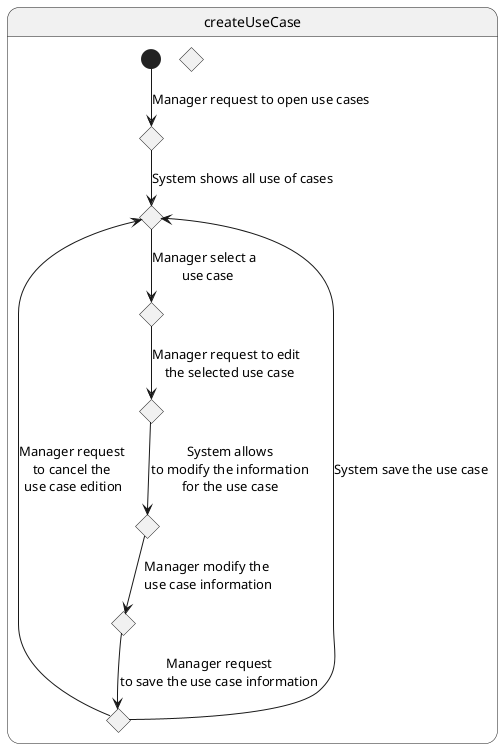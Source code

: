 @startuml

state createUseCase {
    state 1 <<choice>>
    state 2 <<choice>>
    state 3 <<choice>>
    state 4 <<choice>>
    state 5 <<choice>>
    state 6 <<choice>>
    state 7 <<choice>>
    state 8 <<choice>>

    [*] --> 1 : Manager request to open use cases
    1 --> 2 : System shows all use of cases
    2 --> 3 : Manager select a \n use case
    3 --> 4 : Manager request to edit \n the selected use case
    4 --> 5 : System allows\nto modify the information\nfor the use case
    5 --> 6 : Manager modify the\n use case information
    6 --> 7 : Manager request\nto save the use case information
    7 -left-> 2 : Manager request \nto cancel the \nuse case edition
    7 --> 2 : System save the use case
}

@enduml

